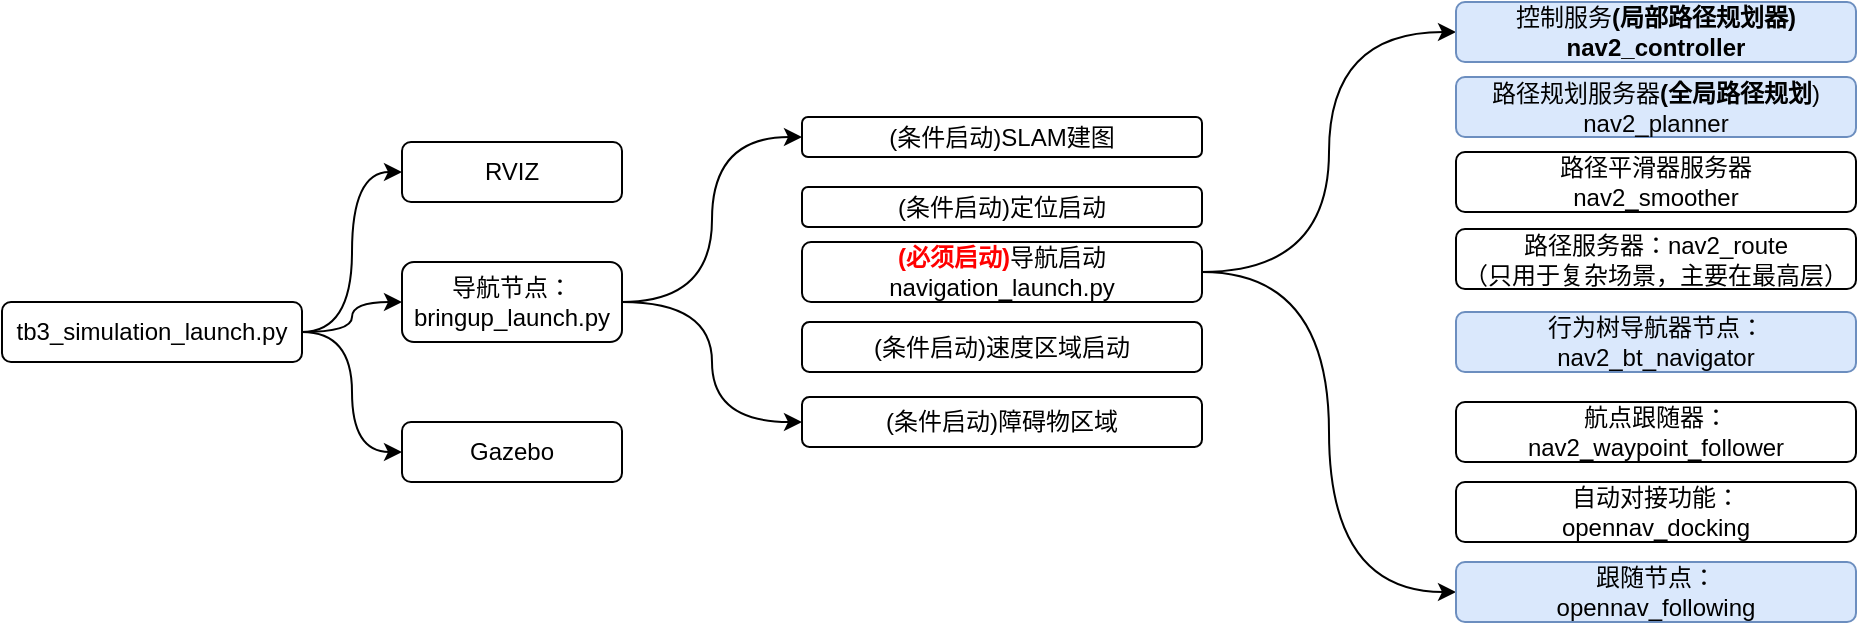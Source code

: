 <mxfile version="26.0.11">
  <diagram name="第 1 页" id="ej2JMTwUqACkT05rTPGu">
    <mxGraphModel dx="933" dy="414" grid="1" gridSize="10" guides="1" tooltips="1" connect="1" arrows="1" fold="1" page="1" pageScale="1" pageWidth="827" pageHeight="1169" math="0" shadow="0">
      <root>
        <mxCell id="0" />
        <mxCell id="1" parent="0" />
        <mxCell id="GNKil_ehPjm9dJlZcgDg-6" style="edgeStyle=orthogonalEdgeStyle;curved=1;rounded=0;orthogonalLoop=1;jettySize=auto;html=1;exitX=1;exitY=0.5;exitDx=0;exitDy=0;entryX=0;entryY=0.5;entryDx=0;entryDy=0;" edge="1" parent="1" source="GNKil_ehPjm9dJlZcgDg-1" target="GNKil_ehPjm9dJlZcgDg-2">
          <mxGeometry relative="1" as="geometry" />
        </mxCell>
        <mxCell id="GNKil_ehPjm9dJlZcgDg-7" style="edgeStyle=orthogonalEdgeStyle;curved=1;rounded=0;orthogonalLoop=1;jettySize=auto;html=1;exitX=1;exitY=0.5;exitDx=0;exitDy=0;entryX=0;entryY=0.5;entryDx=0;entryDy=0;" edge="1" parent="1" source="GNKil_ehPjm9dJlZcgDg-1" target="GNKil_ehPjm9dJlZcgDg-4">
          <mxGeometry relative="1" as="geometry" />
        </mxCell>
        <mxCell id="GNKil_ehPjm9dJlZcgDg-8" style="edgeStyle=orthogonalEdgeStyle;curved=1;rounded=0;orthogonalLoop=1;jettySize=auto;html=1;exitX=1;exitY=0.5;exitDx=0;exitDy=0;entryX=0;entryY=0.5;entryDx=0;entryDy=0;" edge="1" parent="1" source="GNKil_ehPjm9dJlZcgDg-1" target="GNKil_ehPjm9dJlZcgDg-5">
          <mxGeometry relative="1" as="geometry" />
        </mxCell>
        <mxCell id="GNKil_ehPjm9dJlZcgDg-1" value="tb3_simulation_launch.py" style="rounded=1;whiteSpace=wrap;html=1;" vertex="1" parent="1">
          <mxGeometry x="100" y="270" width="150" height="30" as="geometry" />
        </mxCell>
        <mxCell id="GNKil_ehPjm9dJlZcgDg-2" value="RVIZ" style="rounded=1;whiteSpace=wrap;html=1;" vertex="1" parent="1">
          <mxGeometry x="300" y="190" width="110" height="30" as="geometry" />
        </mxCell>
        <mxCell id="GNKil_ehPjm9dJlZcgDg-15" style="edgeStyle=orthogonalEdgeStyle;curved=1;rounded=0;orthogonalLoop=1;jettySize=auto;html=1;exitX=1;exitY=0.5;exitDx=0;exitDy=0;entryX=0;entryY=0.5;entryDx=0;entryDy=0;" edge="1" parent="1" source="GNKil_ehPjm9dJlZcgDg-4" target="GNKil_ehPjm9dJlZcgDg-9">
          <mxGeometry relative="1" as="geometry" />
        </mxCell>
        <mxCell id="GNKil_ehPjm9dJlZcgDg-16" style="edgeStyle=orthogonalEdgeStyle;curved=1;rounded=0;orthogonalLoop=1;jettySize=auto;html=1;exitX=1;exitY=0.5;exitDx=0;exitDy=0;entryX=0;entryY=0.5;entryDx=0;entryDy=0;" edge="1" parent="1" source="GNKil_ehPjm9dJlZcgDg-4" target="GNKil_ehPjm9dJlZcgDg-12">
          <mxGeometry relative="1" as="geometry" />
        </mxCell>
        <mxCell id="GNKil_ehPjm9dJlZcgDg-4" value="导航节点：bringup_launch.py" style="rounded=1;whiteSpace=wrap;html=1;" vertex="1" parent="1">
          <mxGeometry x="300" y="250" width="110" height="40" as="geometry" />
        </mxCell>
        <mxCell id="GNKil_ehPjm9dJlZcgDg-5" value="Gazebo" style="rounded=1;whiteSpace=wrap;html=1;" vertex="1" parent="1">
          <mxGeometry x="300" y="330" width="110" height="30" as="geometry" />
        </mxCell>
        <mxCell id="GNKil_ehPjm9dJlZcgDg-9" value="(条件启动)SLAM建图" style="rounded=1;whiteSpace=wrap;html=1;" vertex="1" parent="1">
          <mxGeometry x="500" y="177.5" width="200" height="20" as="geometry" />
        </mxCell>
        <mxCell id="GNKil_ehPjm9dJlZcgDg-11" value="(条件启动)定位启动" style="rounded=1;whiteSpace=wrap;html=1;" vertex="1" parent="1">
          <mxGeometry x="500" y="212.5" width="200" height="20" as="geometry" />
        </mxCell>
        <mxCell id="GNKil_ehPjm9dJlZcgDg-12" value="(条件启动)障碍物区域" style="rounded=1;whiteSpace=wrap;html=1;" vertex="1" parent="1">
          <mxGeometry x="500" y="317.5" width="200" height="25" as="geometry" />
        </mxCell>
        <mxCell id="GNKil_ehPjm9dJlZcgDg-13" value="(条件启动)速度区域启动" style="rounded=1;whiteSpace=wrap;html=1;" vertex="1" parent="1">
          <mxGeometry x="500" y="280" width="200" height="25" as="geometry" />
        </mxCell>
        <mxCell id="GNKil_ehPjm9dJlZcgDg-26" style="edgeStyle=orthogonalEdgeStyle;curved=1;rounded=0;orthogonalLoop=1;jettySize=auto;html=1;exitX=1;exitY=0.5;exitDx=0;exitDy=0;entryX=0;entryY=0.5;entryDx=0;entryDy=0;" edge="1" parent="1" source="GNKil_ehPjm9dJlZcgDg-14" target="GNKil_ehPjm9dJlZcgDg-17">
          <mxGeometry relative="1" as="geometry" />
        </mxCell>
        <mxCell id="GNKil_ehPjm9dJlZcgDg-27" style="edgeStyle=orthogonalEdgeStyle;curved=1;rounded=0;orthogonalLoop=1;jettySize=auto;html=1;exitX=1;exitY=0.5;exitDx=0;exitDy=0;entryX=0;entryY=0.5;entryDx=0;entryDy=0;" edge="1" parent="1" source="GNKil_ehPjm9dJlZcgDg-14" target="GNKil_ehPjm9dJlZcgDg-25">
          <mxGeometry relative="1" as="geometry" />
        </mxCell>
        <mxCell id="GNKil_ehPjm9dJlZcgDg-14" value="&lt;b&gt;&lt;font style=&quot;color: rgb(255, 0, 0);&quot;&gt;(必须启动)&lt;/font&gt;&lt;/b&gt;导航启动navigation_launch.py" style="rounded=1;whiteSpace=wrap;html=1;" vertex="1" parent="1">
          <mxGeometry x="500" y="240" width="200" height="30" as="geometry" />
        </mxCell>
        <mxCell id="GNKil_ehPjm9dJlZcgDg-17" value="&lt;font&gt;&lt;font style=&quot;color: rgb(0, 0, 0);&quot;&gt;&lt;font style=&quot;color: rgb(0, 0, 0);&quot;&gt;控制服务&lt;/font&gt;&lt;b style=&quot;color: light-dark(rgb(0, 0, 0), rgb(237, 237, 237));&quot;&gt;(局部路径规划器)&lt;/b&gt;&lt;br&gt;&lt;b&gt;nav2_controller&lt;/b&gt;&lt;/font&gt;&lt;/font&gt;" style="rounded=1;whiteSpace=wrap;html=1;strokeColor=#6c8ebf;fontStyle=0;fillColor=#dae8fc;" vertex="1" parent="1">
          <mxGeometry x="827" y="120" width="200" height="30" as="geometry" />
        </mxCell>
        <mxCell id="GNKil_ehPjm9dJlZcgDg-19" value="&lt;font style=&quot;color: rgb(0, 0, 0);&quot;&gt;&lt;font style=&quot;color: rgb(0, 0, 0);&quot;&gt;路径规划服务器&lt;/font&gt;&lt;b style=&quot;color: light-dark(rgb(0, 0, 0), rgb(237, 237, 237));&quot;&gt;(全局路径规划&lt;/b&gt;&lt;font style=&quot;color: rgb(0, 0, 0);&quot;&gt;)&lt;/font&gt;&lt;br&gt;nav2_planner&lt;/font&gt;" style="rounded=1;whiteSpace=wrap;html=1;strokeColor=#6c8ebf;fontStyle=0;fillColor=#dae8fc;" vertex="1" parent="1">
          <mxGeometry x="827" y="157.5" width="200" height="30" as="geometry" />
        </mxCell>
        <mxCell id="GNKil_ehPjm9dJlZcgDg-20" value="&lt;span&gt;路径平滑器服务器&lt;br&gt;nav2_smoother&lt;/span&gt;" style="rounded=1;whiteSpace=wrap;html=1;strokeColor=#000000;fontStyle=0" vertex="1" parent="1">
          <mxGeometry x="827" y="195" width="200" height="30" as="geometry" />
        </mxCell>
        <mxCell id="GNKil_ehPjm9dJlZcgDg-21" value="&lt;span&gt;路径服务器：nav2_route&lt;br&gt;（只用于复杂场景，主要在最高层）&lt;/span&gt;" style="rounded=1;whiteSpace=wrap;html=1;strokeColor=#000000;fontStyle=0" vertex="1" parent="1">
          <mxGeometry x="827" y="233.5" width="200" height="30" as="geometry" />
        </mxCell>
        <mxCell id="GNKil_ehPjm9dJlZcgDg-22" value="行为树导航器节点：&lt;br&gt;nav2_bt_navigator" style="rounded=1;whiteSpace=wrap;html=1;strokeColor=#6c8ebf;fontStyle=0;fillColor=#dae8fc;" vertex="1" parent="1">
          <mxGeometry x="827" y="275" width="200" height="30" as="geometry" />
        </mxCell>
        <mxCell id="GNKil_ehPjm9dJlZcgDg-23" value="航点跟随器：nav2_waypoint_follower" style="rounded=1;whiteSpace=wrap;html=1;strokeColor=#000000;fontStyle=0" vertex="1" parent="1">
          <mxGeometry x="827" y="320" width="200" height="30" as="geometry" />
        </mxCell>
        <mxCell id="GNKil_ehPjm9dJlZcgDg-24" value="自动对接功能：&lt;br&gt;opennav_docking" style="rounded=1;whiteSpace=wrap;html=1;strokeColor=#000000;fontStyle=0" vertex="1" parent="1">
          <mxGeometry x="827" y="360" width="200" height="30" as="geometry" />
        </mxCell>
        <mxCell id="GNKil_ehPjm9dJlZcgDg-25" value="跟随节点：&lt;br&gt;opennav_following" style="rounded=1;whiteSpace=wrap;html=1;strokeColor=#6c8ebf;fontStyle=0;fillColor=#dae8fc;" vertex="1" parent="1">
          <mxGeometry x="827" y="400" width="200" height="30" as="geometry" />
        </mxCell>
      </root>
    </mxGraphModel>
  </diagram>
</mxfile>
